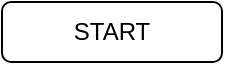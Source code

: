 <mxfile version="20.2.2" type="github">
  <diagram id="CmJwCziyw1J_SLCEKvTh" name="Page-1">
    <mxGraphModel dx="946" dy="535" grid="1" gridSize="10" guides="1" tooltips="1" connect="1" arrows="1" fold="1" page="1" pageScale="1" pageWidth="827" pageHeight="1169" math="0" shadow="0">
      <root>
        <mxCell id="0" />
        <mxCell id="1" parent="0" />
        <mxCell id="c2Rcfn47GR15akTv7wvU-1" value="START" style="rounded=1;whiteSpace=wrap;html=1;" vertex="1" parent="1">
          <mxGeometry x="60" y="30" width="110" height="30" as="geometry" />
        </mxCell>
      </root>
    </mxGraphModel>
  </diagram>
</mxfile>
